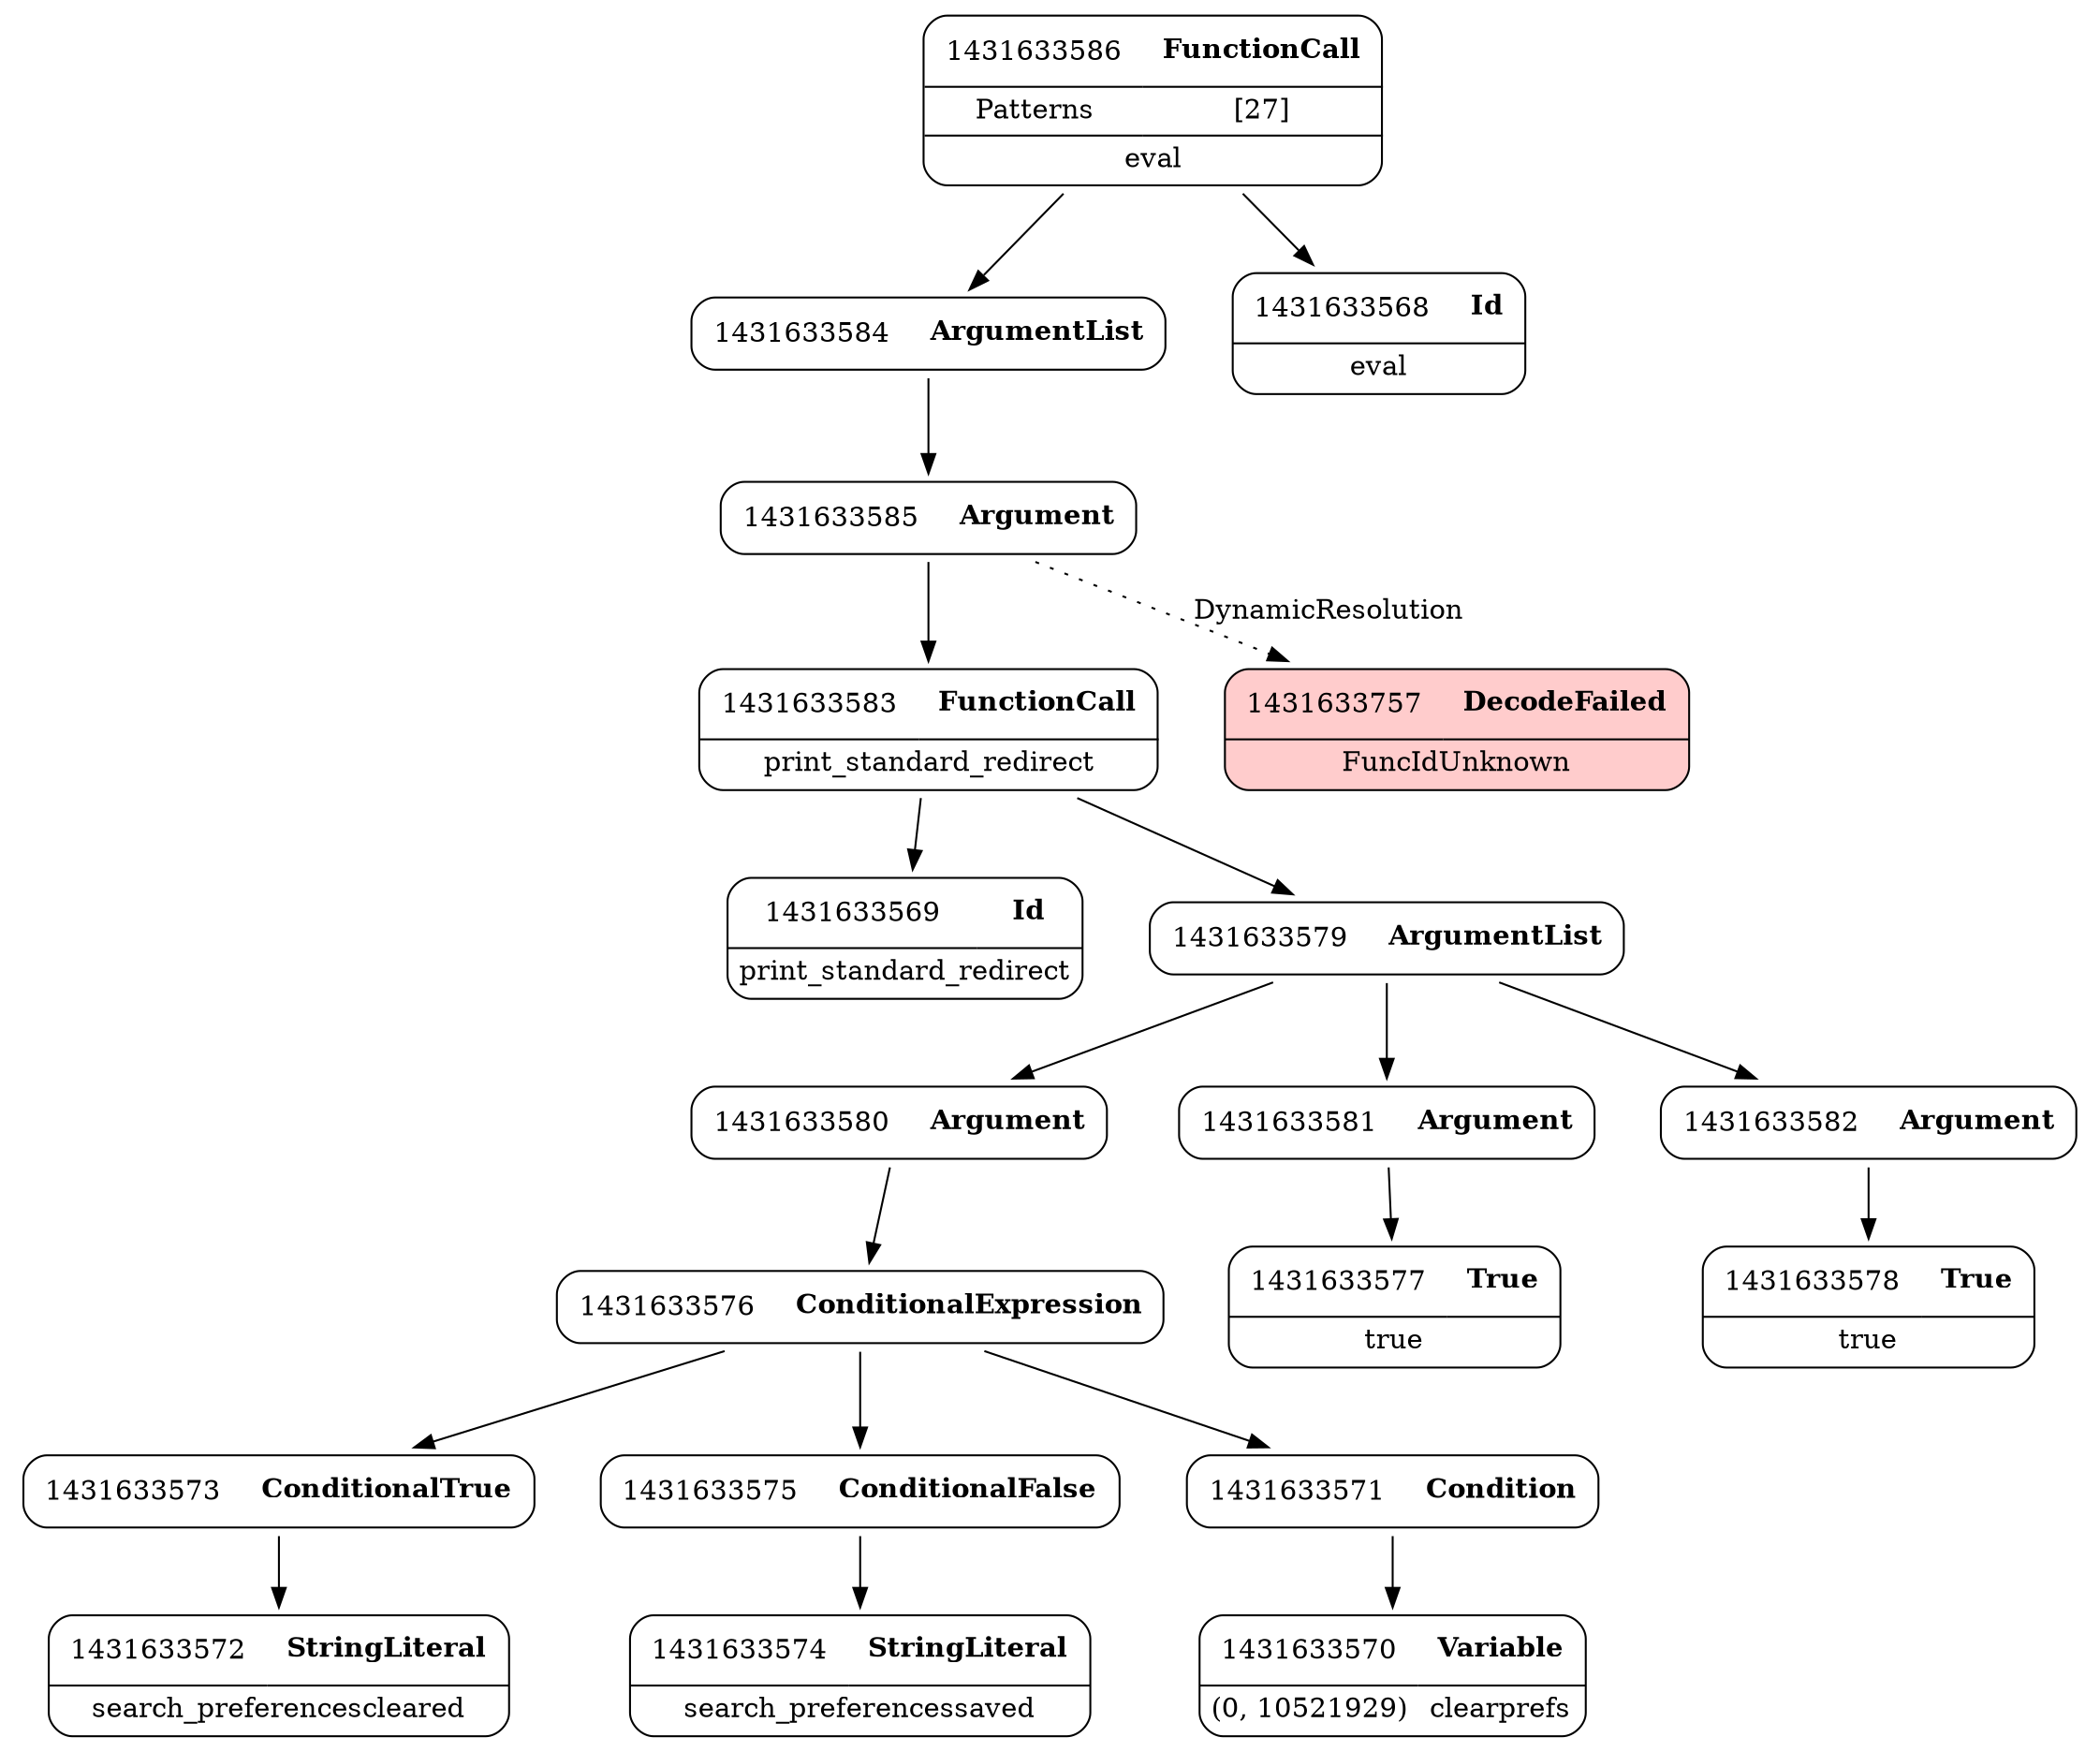 digraph ast {
node [shape=none];
1431633584 [label=<<TABLE border='1' cellspacing='0' cellpadding='10' style='rounded' ><TR><TD border='0'>1431633584</TD><TD border='0'><B>ArgumentList</B></TD></TR></TABLE>>];
1431633584 -> 1431633585 [weight=2];
1431633585 [label=<<TABLE border='1' cellspacing='0' cellpadding='10' style='rounded' ><TR><TD border='0'>1431633585</TD><TD border='0'><B>Argument</B></TD></TR></TABLE>>];
1431633585 -> 1431633583 [weight=2];
1431633585 -> 1431633757 [style=dotted,label=DynamicResolution];
1431633586 [label=<<TABLE border='1' cellspacing='0' cellpadding='10' style='rounded' ><TR><TD border='0'>1431633586</TD><TD border='0'><B>FunctionCall</B></TD></TR><HR/><TR><TD border='0' cellpadding='5'>Patterns</TD><TD border='0' cellpadding='5'>[27]</TD></TR><HR/><TR><TD border='0' cellpadding='5' colspan='2'>eval</TD></TR></TABLE>>];
1431633586 -> 1431633568 [weight=2];
1431633586 -> 1431633584 [weight=2];
1431633757 [label=<<TABLE border='1' cellspacing='0' cellpadding='10' style='rounded' bgcolor='#FFCCCC' ><TR><TD border='0'>1431633757</TD><TD border='0'><B>DecodeFailed</B></TD></TR><HR/><TR><TD border='0' cellpadding='5' colspan='2'>FuncIdUnknown</TD></TR></TABLE>>];
1431633572 [label=<<TABLE border='1' cellspacing='0' cellpadding='10' style='rounded' ><TR><TD border='0'>1431633572</TD><TD border='0'><B>StringLiteral</B></TD></TR><HR/><TR><TD border='0' cellpadding='5' colspan='2'>search_preferencescleared</TD></TR></TABLE>>];
1431633573 [label=<<TABLE border='1' cellspacing='0' cellpadding='10' style='rounded' ><TR><TD border='0'>1431633573</TD><TD border='0'><B>ConditionalTrue</B></TD></TR></TABLE>>];
1431633573 -> 1431633572 [weight=2];
1431633574 [label=<<TABLE border='1' cellspacing='0' cellpadding='10' style='rounded' ><TR><TD border='0'>1431633574</TD><TD border='0'><B>StringLiteral</B></TD></TR><HR/><TR><TD border='0' cellpadding='5' colspan='2'>search_preferencessaved</TD></TR></TABLE>>];
1431633575 [label=<<TABLE border='1' cellspacing='0' cellpadding='10' style='rounded' ><TR><TD border='0'>1431633575</TD><TD border='0'><B>ConditionalFalse</B></TD></TR></TABLE>>];
1431633575 -> 1431633574 [weight=2];
1431633568 [label=<<TABLE border='1' cellspacing='0' cellpadding='10' style='rounded' ><TR><TD border='0'>1431633568</TD><TD border='0'><B>Id</B></TD></TR><HR/><TR><TD border='0' cellpadding='5' colspan='2'>eval</TD></TR></TABLE>>];
1431633569 [label=<<TABLE border='1' cellspacing='0' cellpadding='10' style='rounded' ><TR><TD border='0'>1431633569</TD><TD border='0'><B>Id</B></TD></TR><HR/><TR><TD border='0' cellpadding='5' colspan='2'>print_standard_redirect</TD></TR></TABLE>>];
1431633570 [label=<<TABLE border='1' cellspacing='0' cellpadding='10' style='rounded' ><TR><TD border='0'>1431633570</TD><TD border='0'><B>Variable</B></TD></TR><HR/><TR><TD border='0' cellpadding='5'>(0, 10521929)</TD><TD border='0' cellpadding='5'>clearprefs</TD></TR></TABLE>>];
1431633571 [label=<<TABLE border='1' cellspacing='0' cellpadding='10' style='rounded' ><TR><TD border='0'>1431633571</TD><TD border='0'><B>Condition</B></TD></TR></TABLE>>];
1431633571 -> 1431633570 [weight=2];
1431633580 [label=<<TABLE border='1' cellspacing='0' cellpadding='10' style='rounded' ><TR><TD border='0'>1431633580</TD><TD border='0'><B>Argument</B></TD></TR></TABLE>>];
1431633580 -> 1431633576 [weight=2];
1431633581 [label=<<TABLE border='1' cellspacing='0' cellpadding='10' style='rounded' ><TR><TD border='0'>1431633581</TD><TD border='0'><B>Argument</B></TD></TR></TABLE>>];
1431633581 -> 1431633577 [weight=2];
1431633582 [label=<<TABLE border='1' cellspacing='0' cellpadding='10' style='rounded' ><TR><TD border='0'>1431633582</TD><TD border='0'><B>Argument</B></TD></TR></TABLE>>];
1431633582 -> 1431633578 [weight=2];
1431633583 [label=<<TABLE border='1' cellspacing='0' cellpadding='10' style='rounded' ><TR><TD border='0'>1431633583</TD><TD border='0'><B>FunctionCall</B></TD></TR><HR/><TR><TD border='0' cellpadding='5' colspan='2'>print_standard_redirect</TD></TR></TABLE>>];
1431633583 -> 1431633569 [weight=2];
1431633583 -> 1431633579 [weight=2];
1431633576 [label=<<TABLE border='1' cellspacing='0' cellpadding='10' style='rounded' ><TR><TD border='0'>1431633576</TD><TD border='0'><B>ConditionalExpression</B></TD></TR></TABLE>>];
1431633576 -> 1431633571 [weight=2];
1431633576 -> 1431633573 [weight=2];
1431633576 -> 1431633575 [weight=2];
1431633577 [label=<<TABLE border='1' cellspacing='0' cellpadding='10' style='rounded' ><TR><TD border='0'>1431633577</TD><TD border='0'><B>True</B></TD></TR><HR/><TR><TD border='0' cellpadding='5' colspan='2'>true</TD></TR></TABLE>>];
1431633578 [label=<<TABLE border='1' cellspacing='0' cellpadding='10' style='rounded' ><TR><TD border='0'>1431633578</TD><TD border='0'><B>True</B></TD></TR><HR/><TR><TD border='0' cellpadding='5' colspan='2'>true</TD></TR></TABLE>>];
1431633579 [label=<<TABLE border='1' cellspacing='0' cellpadding='10' style='rounded' ><TR><TD border='0'>1431633579</TD><TD border='0'><B>ArgumentList</B></TD></TR></TABLE>>];
1431633579 -> 1431633580 [weight=2];
1431633579 -> 1431633581 [weight=2];
1431633579 -> 1431633582 [weight=2];
}
